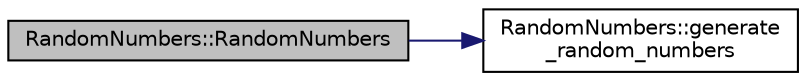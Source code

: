 digraph "RandomNumbers::RandomNumbers"
{
 // INTERACTIVE_SVG=YES
 // LATEX_PDF_SIZE
  bgcolor="transparent";
  edge [fontname="Helvetica",fontsize="10",labelfontname="Helvetica",labelfontsize="10"];
  node [fontname="Helvetica",fontsize="10",shape=record];
  rankdir="LR";
  Node1 [label="RandomNumbers::RandomNumbers",height=0.2,width=0.4,color="black", fillcolor="grey75", style="filled", fontcolor="black",tooltip=" "];
  Node1 -> Node2 [color="midnightblue",fontsize="10",style="solid",fontname="Helvetica"];
  Node2 [label="RandomNumbers::generate\l_random_numbers",height=0.2,width=0.4,color="black",URL="$db/dd5/class_random_numbers.html#aa2bed0794baa45d0f80b6a0ea4c4abc4",tooltip=" "];
}
